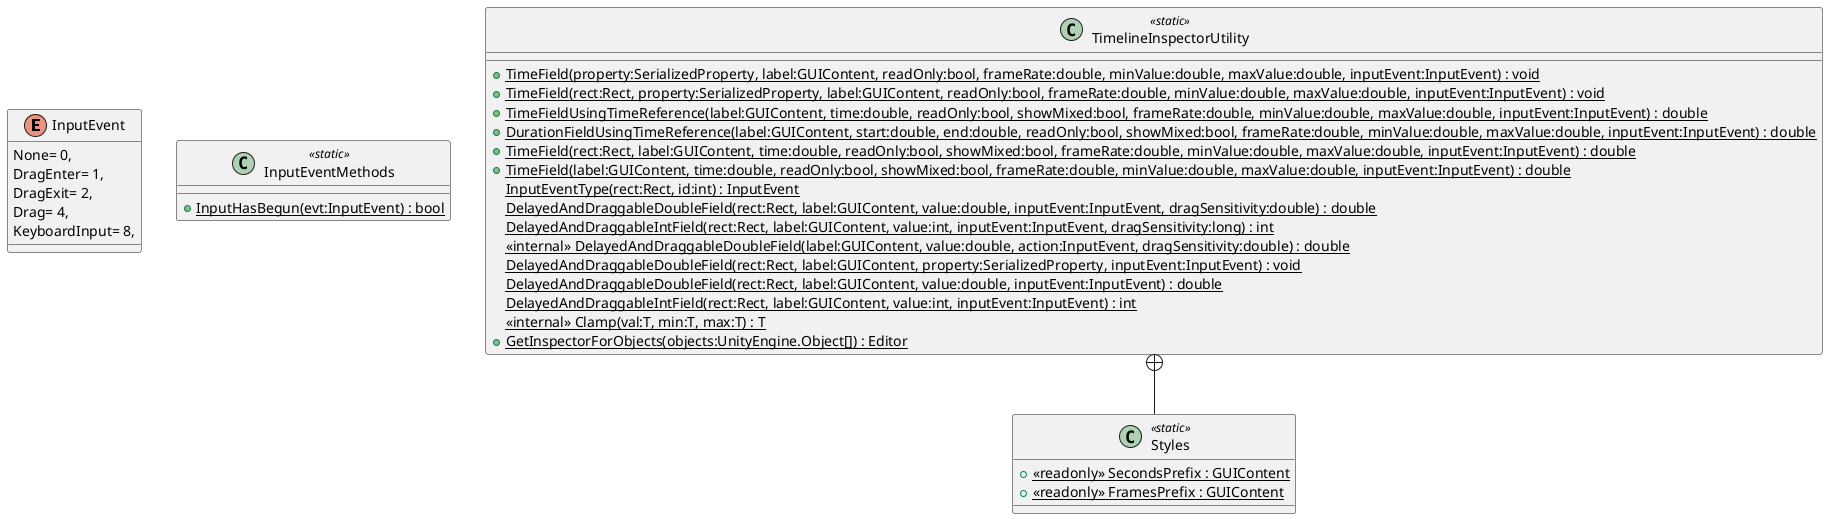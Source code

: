 @startuml
enum InputEvent {
    None= 0,
    DragEnter= 1,
    DragExit= 2,
    Drag= 4,
    KeyboardInput= 8,
}
class InputEventMethods <<static>> {
    + {static} InputHasBegun(evt:InputEvent) : bool
}
class TimelineInspectorUtility <<static>> {
    + {static} TimeField(property:SerializedProperty, label:GUIContent, readOnly:bool, frameRate:double, minValue:double, maxValue:double, inputEvent:InputEvent) : void
    + {static} TimeField(rect:Rect, property:SerializedProperty, label:GUIContent, readOnly:bool, frameRate:double, minValue:double, maxValue:double, inputEvent:InputEvent) : void
    + {static} TimeFieldUsingTimeReference(label:GUIContent, time:double, readOnly:bool, showMixed:bool, frameRate:double, minValue:double, maxValue:double, inputEvent:InputEvent) : double
    + {static} DurationFieldUsingTimeReference(label:GUIContent, start:double, end:double, readOnly:bool, showMixed:bool, frameRate:double, minValue:double, maxValue:double, inputEvent:InputEvent) : double
    + {static} TimeField(rect:Rect, label:GUIContent, time:double, readOnly:bool, showMixed:bool, frameRate:double, minValue:double, maxValue:double, inputEvent:InputEvent) : double
    + {static} TimeField(label:GUIContent, time:double, readOnly:bool, showMixed:bool, frameRate:double, minValue:double, maxValue:double, inputEvent:InputEvent) : double
    {static} InputEventType(rect:Rect, id:int) : InputEvent
    {static} DelayedAndDraggableDoubleField(rect:Rect, label:GUIContent, value:double, inputEvent:InputEvent, dragSensitivity:double) : double
    {static} DelayedAndDraggableIntField(rect:Rect, label:GUIContent, value:int, inputEvent:InputEvent, dragSensitivity:long) : int
    <<internal>> {static} DelayedAndDraggableDoubleField(label:GUIContent, value:double, action:InputEvent, dragSensitivity:double) : double
    {static} DelayedAndDraggableDoubleField(rect:Rect, label:GUIContent, property:SerializedProperty, inputEvent:InputEvent) : void
    {static} DelayedAndDraggableDoubleField(rect:Rect, label:GUIContent, value:double, inputEvent:InputEvent) : double
    {static} DelayedAndDraggableIntField(rect:Rect, label:GUIContent, value:int, inputEvent:InputEvent) : int
    <<internal>> {static} Clamp(val:T, min:T, max:T) : T
    + {static} GetInspectorForObjects(objects:UnityEngine.Object[]) : Editor
}
class Styles <<static>> {
    + {static} <<readonly>> SecondsPrefix : GUIContent
    + {static} <<readonly>> FramesPrefix : GUIContent
}
TimelineInspectorUtility +-- Styles
@enduml

